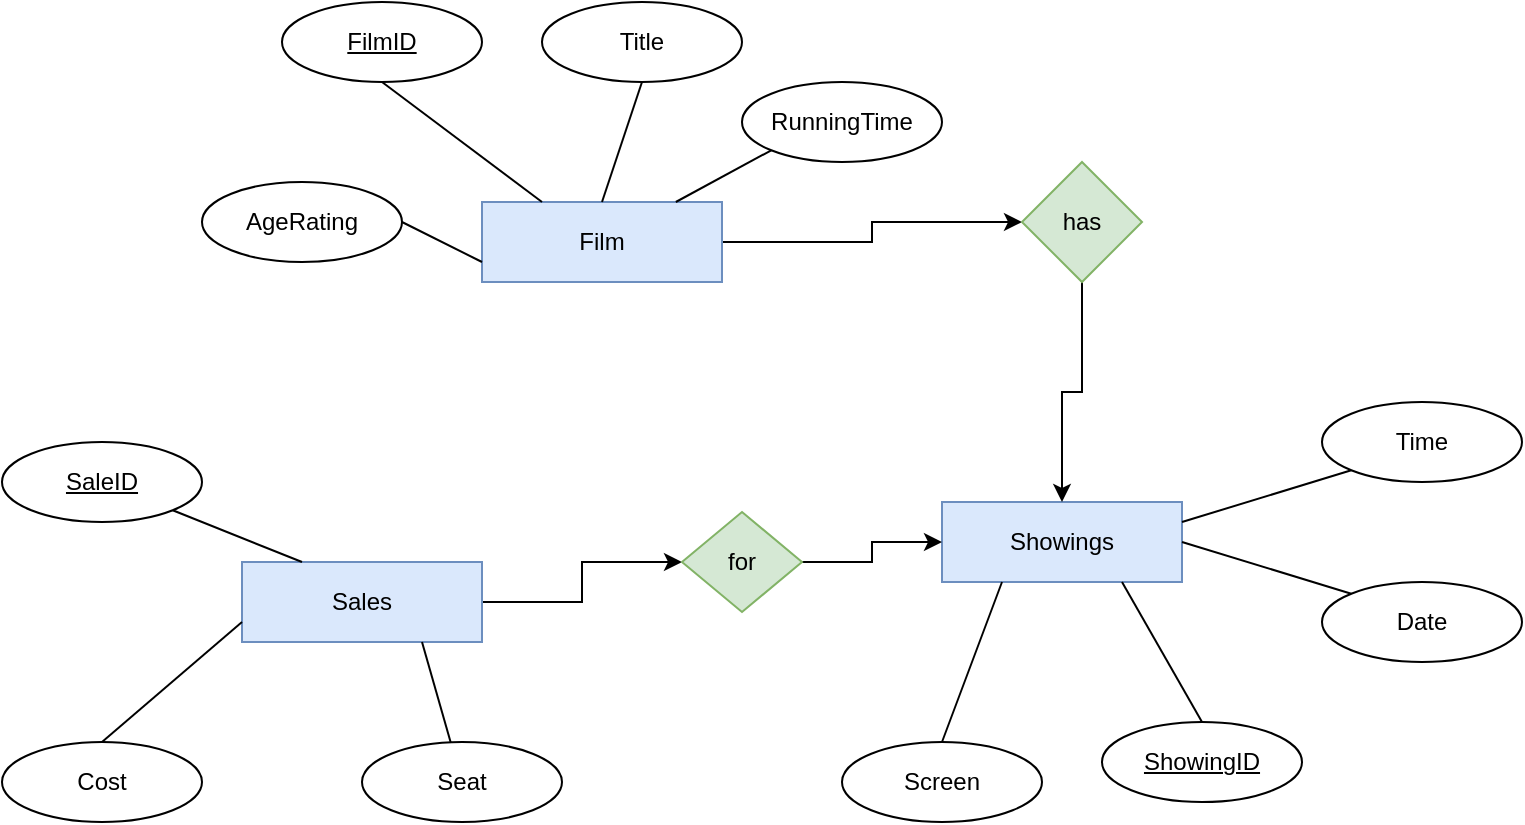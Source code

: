 <mxfile version="12.2.7" type="github" pages="1">
  <diagram id="OYmFCNDc5WwIIsMTDbAn" name="Page-1">
    <mxGraphModel dx="1422" dy="762" grid="1" gridSize="10" guides="1" tooltips="1" connect="1" arrows="1" fold="1" page="1" pageScale="1" pageWidth="827" pageHeight="1169" math="0" shadow="0">
      <root>
        <mxCell id="0"/>
        <mxCell id="1" parent="0"/>
        <mxCell id="e8pQsul91Swaydo3pDBr-26" style="edgeStyle=orthogonalEdgeStyle;rounded=0;orthogonalLoop=1;jettySize=auto;html=1;exitX=1;exitY=0.5;exitDx=0;exitDy=0;entryX=0;entryY=0.5;entryDx=0;entryDy=0;" edge="1" parent="1" source="4meZm99jumraha6lKgGM-2" target="e8pQsul91Swaydo3pDBr-25">
          <mxGeometry relative="1" as="geometry"/>
        </mxCell>
        <mxCell id="4meZm99jumraha6lKgGM-2" value="Film" style="rounded=0;whiteSpace=wrap;html=1;fillColor=#dae8fc;strokeColor=#6c8ebf;" parent="1" vertex="1">
          <mxGeometry x="250" y="130" width="120" height="40" as="geometry"/>
        </mxCell>
        <mxCell id="4meZm99jumraha6lKgGM-6" value="&lt;u&gt;FilmID&lt;/u&gt;" style="ellipse;whiteSpace=wrap;html=1;" parent="1" vertex="1">
          <mxGeometry x="150" y="30" width="100" height="40" as="geometry"/>
        </mxCell>
        <mxCell id="4meZm99jumraha6lKgGM-7" value="" style="endArrow=none;html=1;exitX=0.25;exitY=0;exitDx=0;exitDy=0;entryX=0.5;entryY=1;entryDx=0;entryDy=0;" parent="1" source="4meZm99jumraha6lKgGM-2" target="4meZm99jumraha6lKgGM-6" edge="1">
          <mxGeometry width="50" height="50" relative="1" as="geometry">
            <mxPoint x="130" y="150" as="sourcePoint"/>
            <mxPoint x="150" y="160" as="targetPoint"/>
          </mxGeometry>
        </mxCell>
        <mxCell id="4meZm99jumraha6lKgGM-9" value="Title" style="ellipse;whiteSpace=wrap;html=1;" parent="1" vertex="1">
          <mxGeometry x="280" y="30" width="100" height="40" as="geometry"/>
        </mxCell>
        <mxCell id="4meZm99jumraha6lKgGM-10" value="" style="endArrow=none;html=1;entryX=0.5;entryY=1;entryDx=0;entryDy=0;exitX=0.5;exitY=0;exitDx=0;exitDy=0;" parent="1" source="4meZm99jumraha6lKgGM-2" target="4meZm99jumraha6lKgGM-9" edge="1">
          <mxGeometry width="50" height="50" relative="1" as="geometry">
            <mxPoint x="270" y="120" as="sourcePoint"/>
            <mxPoint x="440" y="130" as="targetPoint"/>
          </mxGeometry>
        </mxCell>
        <mxCell id="e8pQsul91Swaydo3pDBr-1" value="RunningTime" style="ellipse;whiteSpace=wrap;html=1;" vertex="1" parent="1">
          <mxGeometry x="380" y="70" width="100" height="40" as="geometry"/>
        </mxCell>
        <mxCell id="e8pQsul91Swaydo3pDBr-3" value="" style="endArrow=none;html=1;entryX=0;entryY=1;entryDx=0;entryDy=0;" edge="1" parent="1" source="4meZm99jumraha6lKgGM-2" target="e8pQsul91Swaydo3pDBr-1">
          <mxGeometry width="50" height="50" relative="1" as="geometry">
            <mxPoint x="390" y="175" as="sourcePoint"/>
            <mxPoint x="440" y="125" as="targetPoint"/>
          </mxGeometry>
        </mxCell>
        <mxCell id="e8pQsul91Swaydo3pDBr-4" value="AgeRating" style="ellipse;whiteSpace=wrap;html=1;" vertex="1" parent="1">
          <mxGeometry x="110" y="120" width="100" height="40" as="geometry"/>
        </mxCell>
        <mxCell id="e8pQsul91Swaydo3pDBr-5" value="" style="endArrow=none;html=1;entryX=1;entryY=0.5;entryDx=0;entryDy=0;exitX=0;exitY=0.75;exitDx=0;exitDy=0;" edge="1" parent="1" source="4meZm99jumraha6lKgGM-2" target="e8pQsul91Swaydo3pDBr-4">
          <mxGeometry width="50" height="50" relative="1" as="geometry">
            <mxPoint x="110" y="240" as="sourcePoint"/>
            <mxPoint x="160" y="190" as="targetPoint"/>
          </mxGeometry>
        </mxCell>
        <mxCell id="e8pQsul91Swaydo3pDBr-6" value="Showings" style="rounded=0;whiteSpace=wrap;html=1;fillColor=#dae8fc;strokeColor=#6c8ebf;" vertex="1" parent="1">
          <mxGeometry x="480" y="280" width="120" height="40" as="geometry"/>
        </mxCell>
        <mxCell id="e8pQsul91Swaydo3pDBr-7" value="Time" style="ellipse;whiteSpace=wrap;html=1;" vertex="1" parent="1">
          <mxGeometry x="670" y="230" width="100" height="40" as="geometry"/>
        </mxCell>
        <mxCell id="e8pQsul91Swaydo3pDBr-8" value="" style="endArrow=none;html=1;entryX=0;entryY=1;entryDx=0;entryDy=0;exitX=1;exitY=0.25;exitDx=0;exitDy=0;" edge="1" parent="1" source="e8pQsul91Swaydo3pDBr-6" target="e8pQsul91Swaydo3pDBr-7">
          <mxGeometry width="50" height="50" relative="1" as="geometry">
            <mxPoint x="10" y="390" as="sourcePoint"/>
            <mxPoint x="550" y="260" as="targetPoint"/>
          </mxGeometry>
        </mxCell>
        <mxCell id="e8pQsul91Swaydo3pDBr-9" value="Date" style="ellipse;whiteSpace=wrap;html=1;" vertex="1" parent="1">
          <mxGeometry x="670" y="320" width="100" height="40" as="geometry"/>
        </mxCell>
        <mxCell id="e8pQsul91Swaydo3pDBr-10" value="" style="endArrow=none;html=1;entryX=0;entryY=0;entryDx=0;entryDy=0;exitX=1;exitY=0.5;exitDx=0;exitDy=0;" edge="1" parent="1" source="e8pQsul91Swaydo3pDBr-6" target="e8pQsul91Swaydo3pDBr-9">
          <mxGeometry width="50" height="50" relative="1" as="geometry">
            <mxPoint x="610" y="300" as="sourcePoint"/>
            <mxPoint x="684.645" y="264.142" as="targetPoint"/>
          </mxGeometry>
        </mxCell>
        <mxCell id="e8pQsul91Swaydo3pDBr-11" value="&lt;u&gt;ShowingID&lt;/u&gt;" style="ellipse;whiteSpace=wrap;html=1;" vertex="1" parent="1">
          <mxGeometry x="560" y="390" width="100" height="40" as="geometry"/>
        </mxCell>
        <mxCell id="e8pQsul91Swaydo3pDBr-12" value="" style="endArrow=none;html=1;entryX=0.5;entryY=0;entryDx=0;entryDy=0;exitX=0.75;exitY=1;exitDx=0;exitDy=0;" edge="1" parent="1" source="e8pQsul91Swaydo3pDBr-6" target="e8pQsul91Swaydo3pDBr-11">
          <mxGeometry width="50" height="50" relative="1" as="geometry">
            <mxPoint x="570" y="347" as="sourcePoint"/>
            <mxPoint x="654.645" y="372.858" as="targetPoint"/>
          </mxGeometry>
        </mxCell>
        <mxCell id="e8pQsul91Swaydo3pDBr-23" style="edgeStyle=orthogonalEdgeStyle;rounded=0;orthogonalLoop=1;jettySize=auto;html=1;" edge="1" parent="1" source="e8pQsul91Swaydo3pDBr-13" target="e8pQsul91Swaydo3pDBr-22">
          <mxGeometry relative="1" as="geometry"/>
        </mxCell>
        <mxCell id="e8pQsul91Swaydo3pDBr-13" value="Sales" style="rounded=0;whiteSpace=wrap;html=1;fillColor=#dae8fc;strokeColor=#6c8ebf;" vertex="1" parent="1">
          <mxGeometry x="130" y="310" width="120" height="40" as="geometry"/>
        </mxCell>
        <mxCell id="e8pQsul91Swaydo3pDBr-14" value="&lt;u&gt;SaleID&lt;/u&gt;" style="ellipse;whiteSpace=wrap;html=1;" vertex="1" parent="1">
          <mxGeometry x="10" y="250" width="100" height="40" as="geometry"/>
        </mxCell>
        <mxCell id="e8pQsul91Swaydo3pDBr-15" value="Cost" style="ellipse;whiteSpace=wrap;html=1;" vertex="1" parent="1">
          <mxGeometry x="10" y="400" width="100" height="40" as="geometry"/>
        </mxCell>
        <mxCell id="e8pQsul91Swaydo3pDBr-16" value="" style="endArrow=none;html=1;entryX=0.5;entryY=0;entryDx=0;entryDy=0;exitX=0;exitY=0.75;exitDx=0;exitDy=0;" edge="1" parent="1" source="e8pQsul91Swaydo3pDBr-13" target="e8pQsul91Swaydo3pDBr-15">
          <mxGeometry width="50" height="50" relative="1" as="geometry">
            <mxPoint x="10" y="490" as="sourcePoint"/>
            <mxPoint x="60" y="440" as="targetPoint"/>
          </mxGeometry>
        </mxCell>
        <mxCell id="e8pQsul91Swaydo3pDBr-17" value="" style="endArrow=none;html=1;entryX=0.25;entryY=0;entryDx=0;entryDy=0;exitX=1;exitY=1;exitDx=0;exitDy=0;" edge="1" parent="1" source="e8pQsul91Swaydo3pDBr-14" target="e8pQsul91Swaydo3pDBr-13">
          <mxGeometry width="50" height="50" relative="1" as="geometry">
            <mxPoint x="140" y="350" as="sourcePoint"/>
            <mxPoint x="70" y="410" as="targetPoint"/>
          </mxGeometry>
        </mxCell>
        <mxCell id="e8pQsul91Swaydo3pDBr-18" value="Screen" style="ellipse;whiteSpace=wrap;html=1;" vertex="1" parent="1">
          <mxGeometry x="430" y="400" width="100" height="40" as="geometry"/>
        </mxCell>
        <mxCell id="e8pQsul91Swaydo3pDBr-19" value="" style="endArrow=none;html=1;entryX=0.5;entryY=0;entryDx=0;entryDy=0;exitX=0.25;exitY=1;exitDx=0;exitDy=0;" edge="1" parent="1" source="e8pQsul91Swaydo3pDBr-6" target="e8pQsul91Swaydo3pDBr-18">
          <mxGeometry width="50" height="50" relative="1" as="geometry">
            <mxPoint x="580" y="330" as="sourcePoint"/>
            <mxPoint x="620" y="400" as="targetPoint"/>
          </mxGeometry>
        </mxCell>
        <mxCell id="e8pQsul91Swaydo3pDBr-20" value="Seat" style="ellipse;whiteSpace=wrap;html=1;" vertex="1" parent="1">
          <mxGeometry x="190" y="400" width="100" height="40" as="geometry"/>
        </mxCell>
        <mxCell id="e8pQsul91Swaydo3pDBr-21" value="" style="endArrow=none;html=1;exitX=0.75;exitY=1;exitDx=0;exitDy=0;" edge="1" parent="1" source="e8pQsul91Swaydo3pDBr-13" target="e8pQsul91Swaydo3pDBr-20">
          <mxGeometry width="50" height="50" relative="1" as="geometry">
            <mxPoint x="140" y="350" as="sourcePoint"/>
            <mxPoint x="70" y="410" as="targetPoint"/>
          </mxGeometry>
        </mxCell>
        <mxCell id="e8pQsul91Swaydo3pDBr-24" style="edgeStyle=orthogonalEdgeStyle;rounded=0;orthogonalLoop=1;jettySize=auto;html=1;exitX=1;exitY=0.5;exitDx=0;exitDy=0;entryX=0;entryY=0.5;entryDx=0;entryDy=0;" edge="1" parent="1" source="e8pQsul91Swaydo3pDBr-22" target="e8pQsul91Swaydo3pDBr-6">
          <mxGeometry relative="1" as="geometry"/>
        </mxCell>
        <mxCell id="e8pQsul91Swaydo3pDBr-22" value="for" style="rhombus;whiteSpace=wrap;html=1;fillColor=#d5e8d4;strokeColor=#82b366;" vertex="1" parent="1">
          <mxGeometry x="350" y="285" width="60" height="50" as="geometry"/>
        </mxCell>
        <mxCell id="e8pQsul91Swaydo3pDBr-27" style="edgeStyle=orthogonalEdgeStyle;rounded=0;orthogonalLoop=1;jettySize=auto;html=1;exitX=0.5;exitY=1;exitDx=0;exitDy=0;entryX=0.5;entryY=0;entryDx=0;entryDy=0;" edge="1" parent="1" source="e8pQsul91Swaydo3pDBr-25" target="e8pQsul91Swaydo3pDBr-6">
          <mxGeometry relative="1" as="geometry"/>
        </mxCell>
        <mxCell id="e8pQsul91Swaydo3pDBr-25" value="has" style="rhombus;whiteSpace=wrap;html=1;fillColor=#d5e8d4;strokeColor=#82b366;" vertex="1" parent="1">
          <mxGeometry x="520" y="110" width="60" height="60" as="geometry"/>
        </mxCell>
      </root>
    </mxGraphModel>
  </diagram>
</mxfile>
